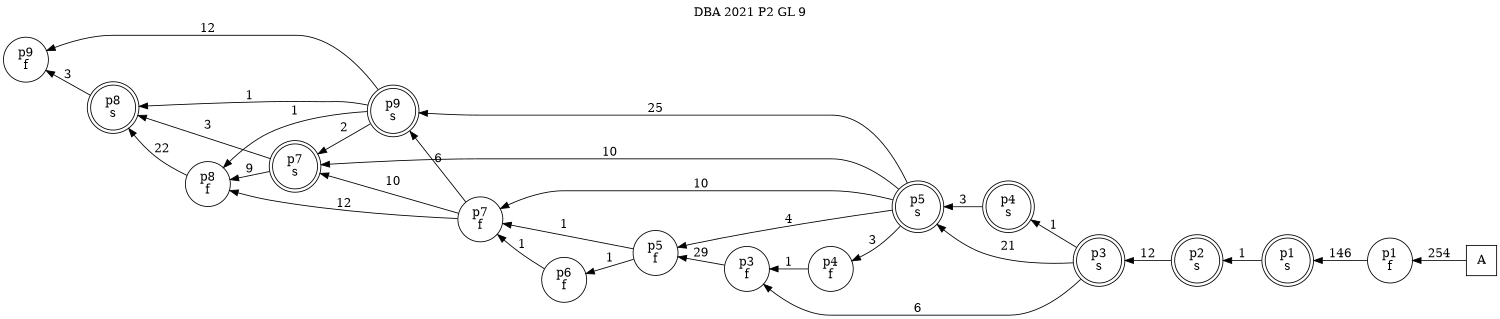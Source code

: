 digraph DBA_2021_P2_GL_9_GOOD {
labelloc="tl"
label= " DBA 2021 P2 GL 9 "
rankdir="RL";
graph [ size=" 10 , 10 !"]

"A" [shape="square" label="A"]
"p1_f" [shape="circle" label="p1
f"]
"p1_s" [shape="doublecircle" label="p1
s"]
"p2_s" [shape="doublecircle" label="p2
s"]
"p3_s" [shape="doublecircle" label="p3
s"]
"p3_f" [shape="circle" label="p3
f"]
"p4_s" [shape="doublecircle" label="p4
s"]
"p5_s" [shape="doublecircle" label="p5
s"]
"p4_f" [shape="circle" label="p4
f"]
"p5_f" [shape="circle" label="p5
f"]
"p6_f" [shape="circle" label="p6
f"]
"p7_f" [shape="circle" label="p7
f"]
"p8_f" [shape="circle" label="p8
f"]
"p7_s" [shape="doublecircle" label="p7
s"]
"p9_s" [shape="doublecircle" label="p9
s"]
"p8_s" [shape="doublecircle" label="p8
s"]
"p9_f" [shape="circle" label="p9
f"]
"A" -> "p1_f" [ label=254]
"p1_f" -> "p1_s" [ label=146]
"p1_s" -> "p2_s" [ label=1]
"p2_s" -> "p3_s" [ label=12]
"p3_s" -> "p3_f" [ label=6]
"p3_s" -> "p4_s" [ label=1]
"p3_s" -> "p5_s" [ label=21]
"p3_f" -> "p5_f" [ label=29]
"p4_s" -> "p5_s" [ label=3]
"p5_s" -> "p4_f" [ label=3]
"p5_s" -> "p5_f" [ label=4]
"p5_s" -> "p7_f" [ label=10]
"p5_s" -> "p7_s" [ label=10]
"p5_s" -> "p9_s" [ label=25]
"p4_f" -> "p3_f" [ label=1]
"p5_f" -> "p6_f" [ label=1]
"p5_f" -> "p7_f" [ label=1]
"p6_f" -> "p7_f" [ label=1]
"p7_f" -> "p8_f" [ label=12]
"p7_f" -> "p7_s" [ label=10]
"p7_f" -> "p9_s" [ label=6]
"p8_f" -> "p8_s" [ label=22]
"p7_s" -> "p8_f" [ label=9]
"p7_s" -> "p8_s" [ label=3]
"p9_s" -> "p8_f" [ label=1]
"p9_s" -> "p7_s" [ label=2]
"p9_s" -> "p8_s" [ label=1]
"p9_s" -> "p9_f" [ label=12]
"p8_s" -> "p9_f" [ label=3]
}
